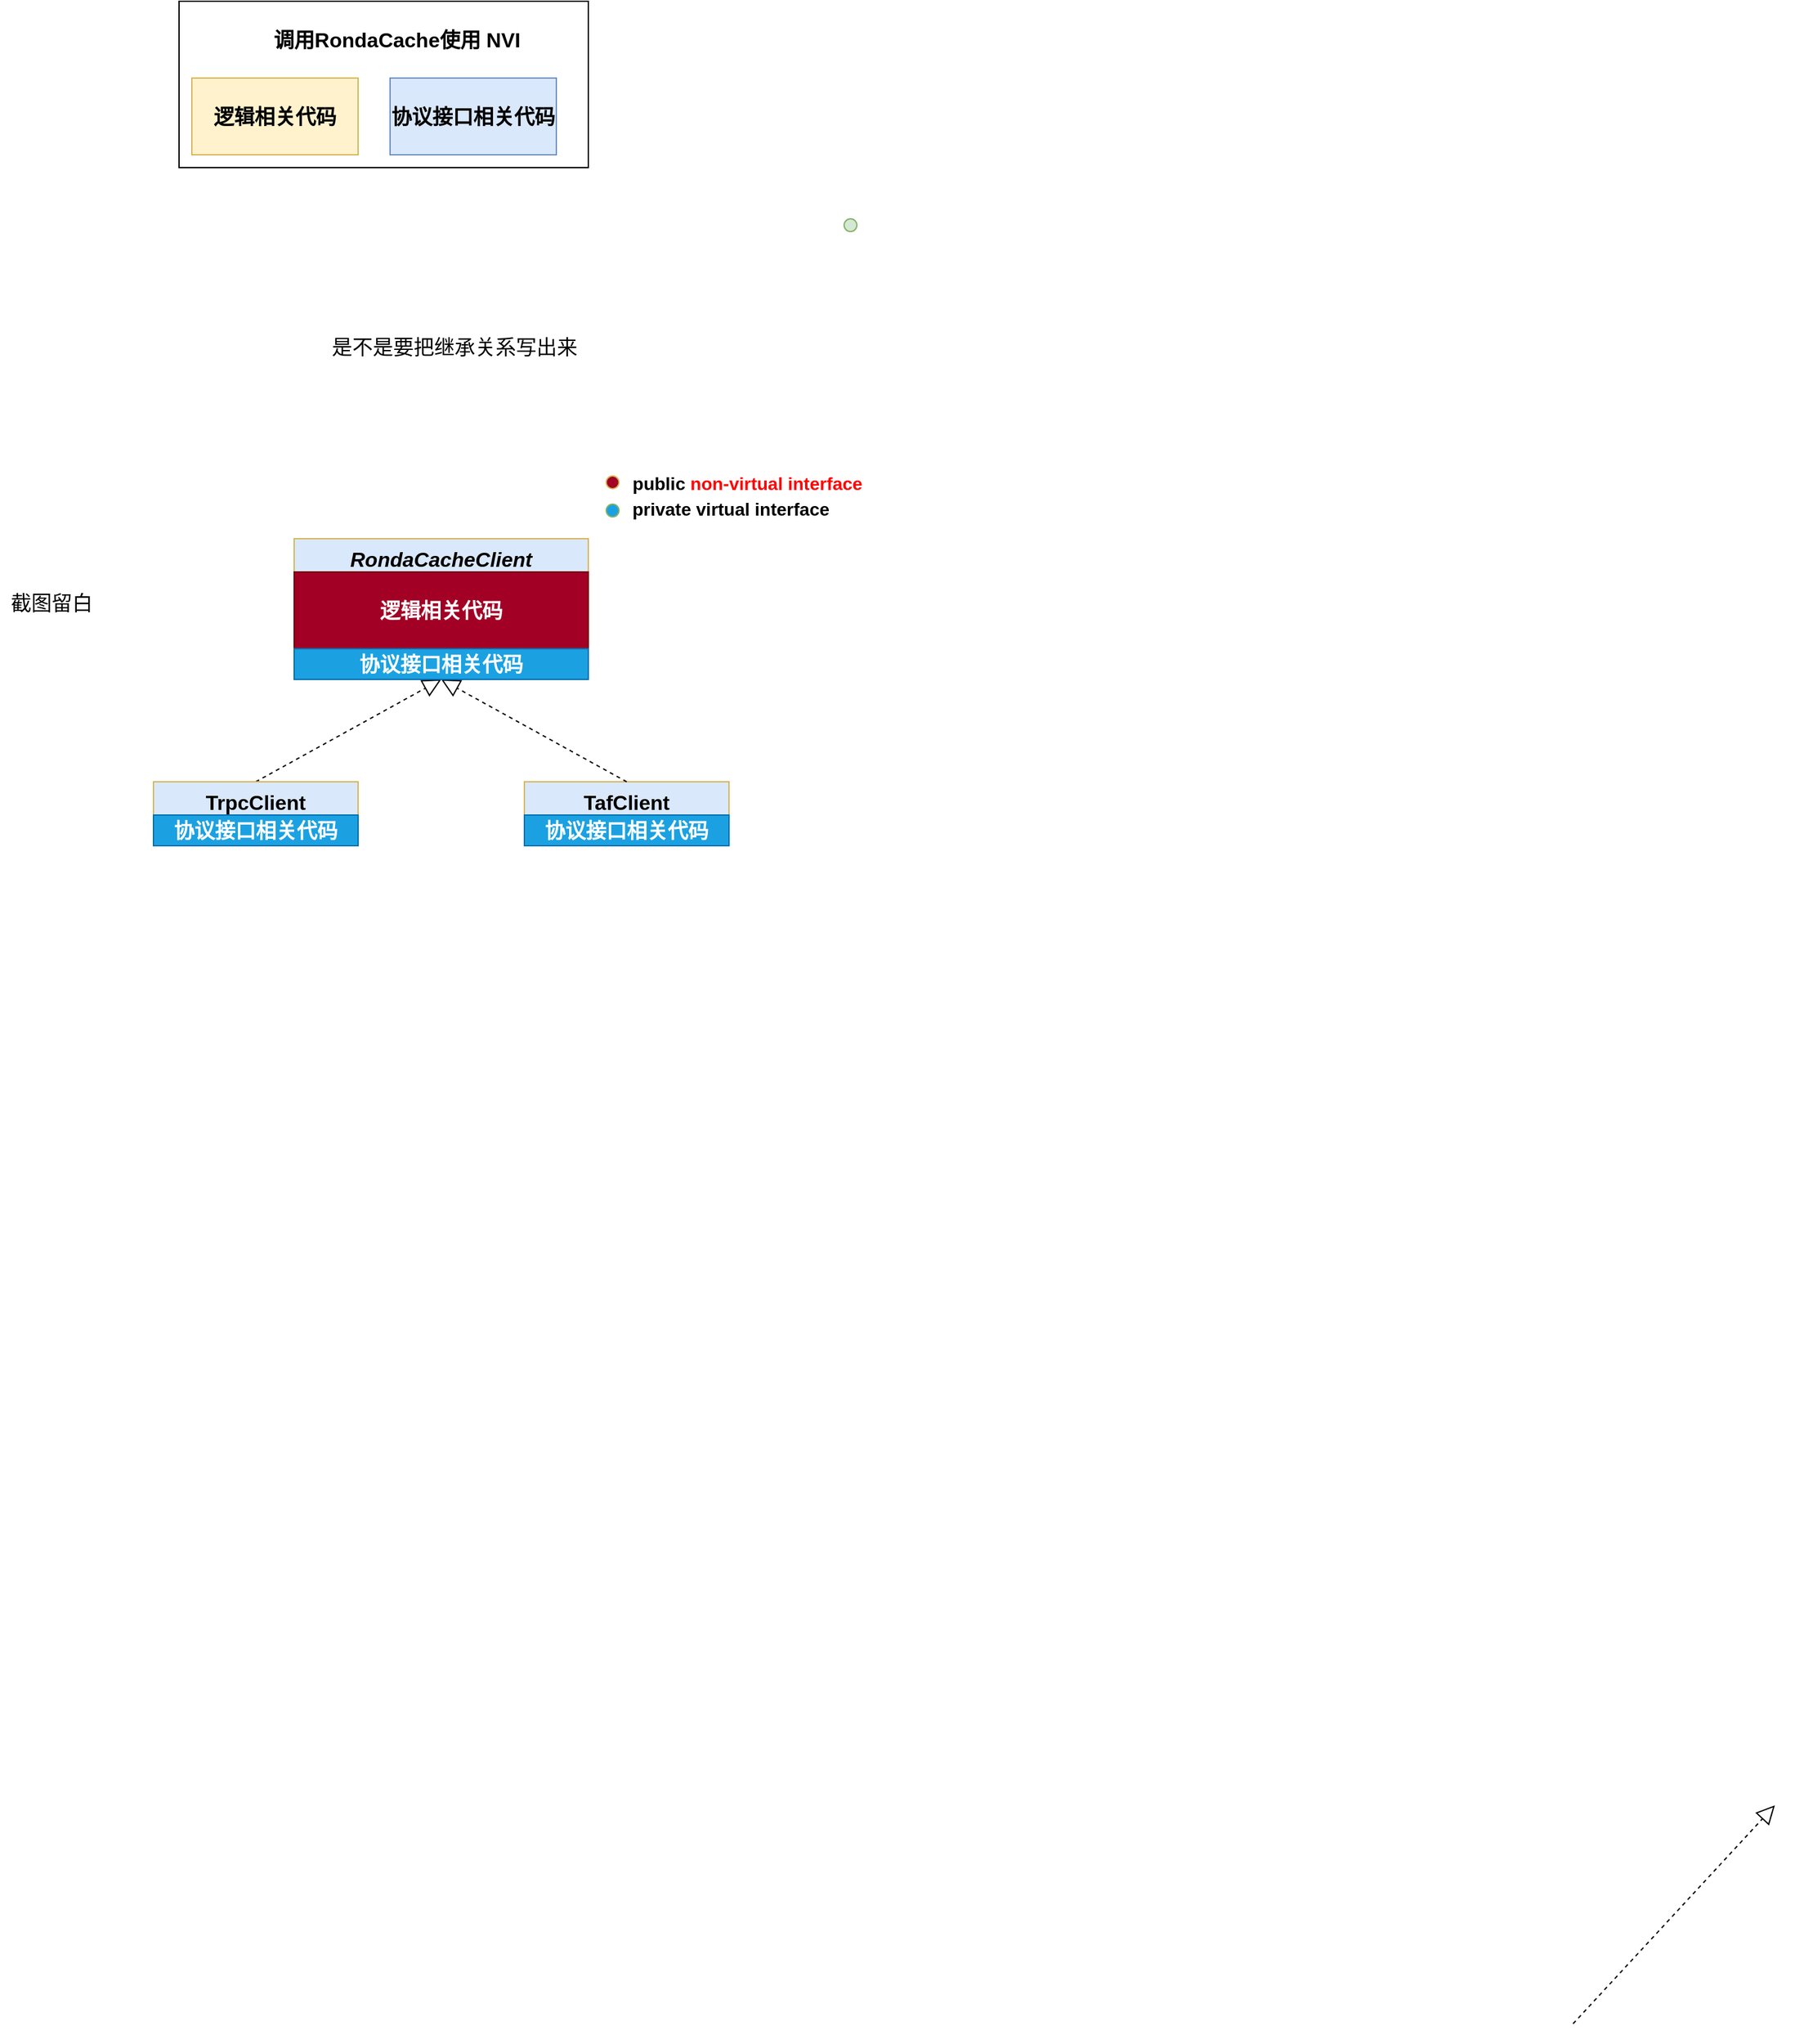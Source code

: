 <mxfile version="16.5.6" type="github">
  <diagram id="bmvhnpPOqGdYk1_kegV5" name="Page-1">
    <mxGraphModel dx="1830" dy="1004" grid="1" gridSize="10" guides="1" tooltips="1" connect="1" arrows="1" fold="1" page="1" pageScale="1" pageWidth="900" pageHeight="1600" math="0" shadow="0">
      <root>
        <mxCell id="0" />
        <mxCell id="1" parent="0" />
        <mxCell id="U8GWJ_23PMlmX3316QyJ-1" value="" style="rounded=0;whiteSpace=wrap;html=1;fillColor=none;" vertex="1" parent="1">
          <mxGeometry x="220" y="450" width="320" height="130" as="geometry" />
        </mxCell>
        <mxCell id="U8GWJ_23PMlmX3316QyJ-2" value="&lt;b&gt;&lt;font style=&quot;font-size: 16px&quot;&gt;逻辑相关代码&lt;/font&gt;&lt;/b&gt;" style="rounded=0;whiteSpace=wrap;html=1;fillColor=#fff2cc;strokeColor=#d6b656;" vertex="1" parent="1">
          <mxGeometry x="230" y="510" width="130" height="60" as="geometry" />
        </mxCell>
        <mxCell id="U8GWJ_23PMlmX3316QyJ-3" value="&lt;span style=&quot;font-size: 16px&quot;&gt;&lt;b&gt;协议接口相关代码&lt;/b&gt;&lt;/span&gt;" style="rounded=0;whiteSpace=wrap;html=1;fillColor=#dae8fc;strokeColor=#6c8ebf;" vertex="1" parent="1">
          <mxGeometry x="385" y="510" width="130" height="60" as="geometry" />
        </mxCell>
        <mxCell id="U8GWJ_23PMlmX3316QyJ-4" value="" style="ellipse;whiteSpace=wrap;html=1;aspect=fixed;fontSize=16;fillColor=#A20025;strokeColor=#D6B656;" vertex="1" parent="1">
          <mxGeometry x="554" y="821" width="10" height="10" as="geometry" />
        </mxCell>
        <mxCell id="U8GWJ_23PMlmX3316QyJ-5" value="" style="ellipse;whiteSpace=wrap;html=1;aspect=fixed;fontSize=16;fillColor=#1BA1E2;strokeColor=#82B366;" vertex="1" parent="1">
          <mxGeometry x="554" y="843" width="10" height="10" as="geometry" />
        </mxCell>
        <mxCell id="U8GWJ_23PMlmX3316QyJ-6" value="&lt;font style=&quot;font-size: 14px&quot;&gt;&lt;b&gt;public &lt;font color=&quot;#ff0000&quot;&gt;non-virtual interface&lt;/font&gt;&lt;/b&gt;&lt;/font&gt;" style="text;html=1;align=center;verticalAlign=middle;resizable=0;points=[];autosize=1;strokeColor=none;fillColor=none;fontSize=16;" vertex="1" parent="1">
          <mxGeometry x="564" y="811" width="200" height="30" as="geometry" />
        </mxCell>
        <mxCell id="U8GWJ_23PMlmX3316QyJ-7" value="&lt;font style=&quot;font-size: 14px&quot;&gt;&lt;b&gt;private virtual interface&lt;/b&gt;&lt;/font&gt;" style="text;html=1;align=center;verticalAlign=middle;resizable=0;points=[];autosize=1;strokeColor=none;fillColor=none;fontSize=16;" vertex="1" parent="1">
          <mxGeometry x="566" y="831" width="170" height="30" as="geometry" />
        </mxCell>
        <mxCell id="U8GWJ_23PMlmX3316QyJ-8" value="&lt;font color=&quot;#000000&quot; style=&quot;font-size: 16px&quot;&gt;&lt;b&gt;调用RondaCache使用 NVI&lt;/b&gt;&lt;/font&gt;" style="text;html=1;align=center;verticalAlign=middle;resizable=0;points=[];autosize=1;strokeColor=none;fillColor=none;fontSize=14;fontColor=#FF0000;" vertex="1" parent="1">
          <mxGeometry x="285" y="470" width="210" height="20" as="geometry" />
        </mxCell>
        <mxCell id="U8GWJ_23PMlmX3316QyJ-9" value="是不是要把继承关系写出来" style="text;html=1;align=center;verticalAlign=middle;resizable=0;points=[];autosize=1;strokeColor=none;fillColor=none;fontSize=16;fontColor=#000000;" vertex="1" parent="1">
          <mxGeometry x="330" y="710" width="210" height="20" as="geometry" />
        </mxCell>
        <mxCell id="U8GWJ_23PMlmX3316QyJ-12" value="RondaCacheClient" style="swimlane;fontStyle=3;align=center;verticalAlign=top;childLayout=stackLayout;horizontal=1;startSize=26;horizontalStack=0;resizeParent=1;resizeParentMax=0;resizeLast=0;collapsible=1;marginBottom=0;fontSize=16;fontColor=#000000;strokeColor=#D6B656;fillColor=#DAE8FC;" vertex="1" parent="1">
          <mxGeometry x="310" y="870" width="230" height="86" as="geometry" />
        </mxCell>
        <mxCell id="U8GWJ_23PMlmX3316QyJ-34" value="&lt;b&gt;&lt;font style=&quot;font-size: 16px&quot;&gt;逻辑相关代码&lt;/font&gt;&lt;/b&gt;" style="rounded=0;whiteSpace=wrap;html=1;fillColor=#a20025;strokeColor=#6F0000;fontColor=#ffffff;" vertex="1" parent="U8GWJ_23PMlmX3316QyJ-12">
          <mxGeometry y="26" width="230" height="60" as="geometry" />
        </mxCell>
        <mxCell id="U8GWJ_23PMlmX3316QyJ-23" value="" style="endArrow=block;dashed=1;endFill=0;endSize=12;html=1;rounded=0;fontSize=16;fontColor=#000000;exitX=0.5;exitY=0;exitDx=0;exitDy=0;entryX=0.5;entryY=1;entryDx=0;entryDy=0;" edge="1" parent="1" source="U8GWJ_23PMlmX3316QyJ-28" target="U8GWJ_23PMlmX3316QyJ-35">
          <mxGeometry width="160" relative="1" as="geometry">
            <mxPoint x="430" y="970" as="sourcePoint" />
            <mxPoint x="420" y="910" as="targetPoint" />
          </mxGeometry>
        </mxCell>
        <mxCell id="U8GWJ_23PMlmX3316QyJ-24" value="TafClient" style="swimlane;fontStyle=1;align=center;verticalAlign=top;childLayout=stackLayout;horizontal=1;startSize=26;horizontalStack=0;resizeParent=1;resizeParentMax=0;resizeLast=0;collapsible=1;marginBottom=0;fontSize=16;fontColor=#000000;strokeColor=#D6B656;fillColor=#DAE8FC;" vertex="1" parent="1">
          <mxGeometry x="490" y="1060" width="160" height="50" as="geometry" />
        </mxCell>
        <mxCell id="U8GWJ_23PMlmX3316QyJ-39" value="&lt;span style=&quot;font-size: 16px&quot;&gt;&lt;b&gt;协议接口相关代码&lt;/b&gt;&lt;/span&gt;" style="rounded=0;whiteSpace=wrap;html=1;fillColor=#1ba1e2;strokeColor=#006EAF;fontColor=#ffffff;" vertex="1" parent="U8GWJ_23PMlmX3316QyJ-24">
          <mxGeometry y="26" width="160" height="24" as="geometry" />
        </mxCell>
        <mxCell id="U8GWJ_23PMlmX3316QyJ-28" value="TrpcClient" style="swimlane;fontStyle=1;align=center;verticalAlign=top;childLayout=stackLayout;horizontal=1;startSize=26;horizontalStack=0;resizeParent=1;resizeParentMax=0;resizeLast=0;collapsible=1;marginBottom=0;fontSize=16;fontColor=#000000;strokeColor=#D6B656;fillColor=#DAE8FC;" vertex="1" parent="1">
          <mxGeometry x="200" y="1060" width="160" height="50" as="geometry" />
        </mxCell>
        <mxCell id="U8GWJ_23PMlmX3316QyJ-40" value="&lt;span style=&quot;font-size: 16px&quot;&gt;&lt;b&gt;协议接口相关代码&lt;/b&gt;&lt;/span&gt;" style="rounded=0;whiteSpace=wrap;html=1;fillColor=#1ba1e2;strokeColor=#006EAF;fontColor=#ffffff;" vertex="1" parent="U8GWJ_23PMlmX3316QyJ-28">
          <mxGeometry y="26" width="160" height="24" as="geometry" />
        </mxCell>
        <mxCell id="U8GWJ_23PMlmX3316QyJ-32" value="" style="endArrow=block;dashed=1;endFill=0;endSize=12;html=1;rounded=0;fontSize=16;fontColor=#000000;exitX=0.5;exitY=0;exitDx=0;exitDy=0;entryX=0.425;entryY=1.129;entryDx=0;entryDy=0;entryPerimeter=0;" edge="1" parent="1">
          <mxGeometry width="160" relative="1" as="geometry">
            <mxPoint x="1310" y="2030.65" as="sourcePoint" />
            <mxPoint x="1467.75" y="1860.004" as="targetPoint" />
          </mxGeometry>
        </mxCell>
        <mxCell id="U8GWJ_23PMlmX3316QyJ-33" value="" style="endArrow=block;dashed=1;endFill=0;endSize=12;html=1;rounded=0;fontSize=16;fontColor=#000000;exitX=0.5;exitY=0;exitDx=0;exitDy=0;entryX=0.5;entryY=1;entryDx=0;entryDy=0;" edge="1" parent="1" source="U8GWJ_23PMlmX3316QyJ-24" target="U8GWJ_23PMlmX3316QyJ-35">
          <mxGeometry width="160" relative="1" as="geometry">
            <mxPoint x="595" y="1080" as="sourcePoint" />
            <mxPoint x="580" y="940" as="targetPoint" />
          </mxGeometry>
        </mxCell>
        <mxCell id="U8GWJ_23PMlmX3316QyJ-38" value="" style="ellipse;whiteSpace=wrap;html=1;aspect=fixed;fontSize=16;fillColor=#D5E8D4;strokeColor=#82B366;" vertex="1" parent="1">
          <mxGeometry x="740" y="620" width="10" height="10" as="geometry" />
        </mxCell>
        <mxCell id="U8GWJ_23PMlmX3316QyJ-35" value="&lt;span style=&quot;font-size: 16px&quot;&gt;&lt;b&gt;协议接口相关代码&lt;/b&gt;&lt;/span&gt;" style="rounded=0;whiteSpace=wrap;html=1;fillColor=#1ba1e2;strokeColor=#006EAF;fontColor=#ffffff;" vertex="1" parent="1">
          <mxGeometry x="310" y="956" width="230" height="24" as="geometry" />
        </mxCell>
        <mxCell id="U8GWJ_23PMlmX3316QyJ-42" value="截图留白" style="text;html=1;align=center;verticalAlign=middle;resizable=0;points=[];autosize=1;strokeColor=none;fillColor=none;fontSize=16;fontColor=#000000;" vertex="1" parent="1">
          <mxGeometry x="80" y="910" width="80" height="20" as="geometry" />
        </mxCell>
      </root>
    </mxGraphModel>
  </diagram>
</mxfile>
